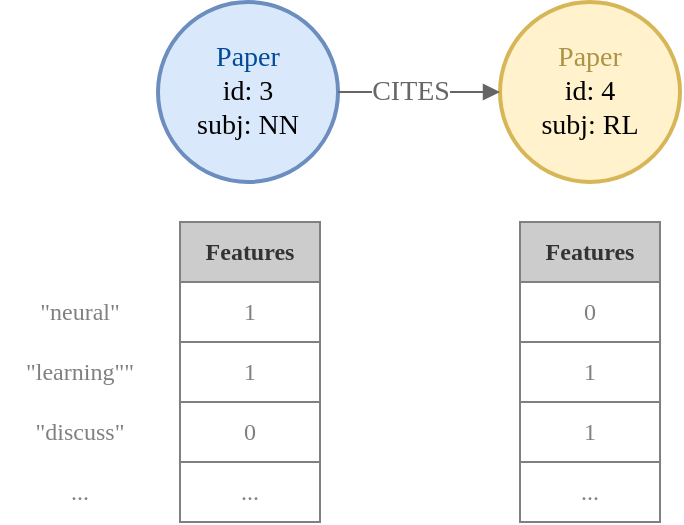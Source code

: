 <mxfile version="20.8.20" type="device"><diagram name="Page-1" id="BuaxsClsOTQ_9d8LPT4f"><mxGraphModel dx="1233" dy="-484" grid="1" gridSize="10" guides="1" tooltips="1" connect="1" arrows="1" fold="1" page="1" pageScale="1" pageWidth="827" pageHeight="1169" math="0" shadow="0"><root><mxCell id="0"/><mxCell id="1" parent="0"/><mxCell id="xPA3SyuB1qjcp-xjVhhO-1" value="&lt;font style=&quot;font-size: 14px;&quot; data-font-src=&quot;https://fonts.googleapis.com/css?family=Fira+Code&quot;&gt;&lt;font color=&quot;#004c99&quot;&gt;Paper&lt;br&gt;&lt;/font&gt;id: 3&lt;br&gt;subj: NN&lt;br&gt;&lt;/font&gt;" style="ellipse;whiteSpace=wrap;html=1;aspect=fixed;strokeWidth=2;shadow=0;fillColor=#dae8fc;strokeColor=#6c8ebf;fontFamily=Fira Code;fontSource=https%3A%2F%2Ffonts.googleapis.com%2Fcss%3Ffamily%3DFira%2BCode;" vertex="1" parent="1"><mxGeometry x="169" y="1260" width="90" height="90" as="geometry"/></mxCell><mxCell id="xPA3SyuB1qjcp-xjVhhO-2" value="&lt;font style=&quot;font-size: 14px;&quot; data-font-src=&quot;https://fonts.googleapis.com/css?family=Fira+Code&quot;&gt;&lt;font color=&quot;#ad9346&quot;&gt;Paper&lt;br&gt;&lt;/font&gt;id: 4&lt;br&gt;subj: RL&lt;br&gt;&lt;/font&gt;" style="ellipse;whiteSpace=wrap;html=1;aspect=fixed;strokeWidth=2;shadow=0;fillColor=#fff2cc;strokeColor=#d6b656;fontFamily=Fira Code;fontSource=https%3A%2F%2Ffonts.googleapis.com%2Fcss%3Ffamily%3DFira%2BCode;" vertex="1" parent="1"><mxGeometry x="340" y="1260" width="90" height="90" as="geometry"/></mxCell><mxCell id="xPA3SyuB1qjcp-xjVhhO-5" value="" style="endArrow=block;html=1;rounded=0;endFill=1;fontFamily=Fira Code;fontSource=https%3A%2F%2Ffonts.googleapis.com%2Fcss%3Ffamily%3DFira%2BCode;fontColor=#666666;strokeColor=#666666;exitX=1;exitY=0.5;exitDx=0;exitDy=0;entryX=0;entryY=0.5;entryDx=0;entryDy=0;" edge="1" parent="1" source="xPA3SyuB1qjcp-xjVhhO-1" target="xPA3SyuB1qjcp-xjVhhO-2"><mxGeometry width="50" height="50" relative="1" as="geometry"><mxPoint x="194" y="1360" as="sourcePoint"/><mxPoint x="389" y="1400" as="targetPoint"/></mxGeometry></mxCell><mxCell id="xPA3SyuB1qjcp-xjVhhO-6" value="&lt;font style=&quot;&quot; data-font-src=&quot;https://fonts.googleapis.com/css?family=Fira+Code&quot;&gt;&lt;font style=&quot;font-size: 14px;&quot;&gt;CITES&lt;/font&gt;&lt;br&gt;&lt;/font&gt;" style="edgeLabel;html=1;align=center;verticalAlign=middle;resizable=0;points=[];fontColor=#666666;fontFamily=Fira Code;fontSource=https%3A%2F%2Ffonts.googleapis.com%2Fcss%3Ffamily%3DFira%2BCode;labelPadding=0;noLabel=0;" vertex="1" connectable="0" parent="xPA3SyuB1qjcp-xjVhhO-5"><mxGeometry x="-0.108" y="-3" relative="1" as="geometry"><mxPoint y="-3" as="offset"/></mxGeometry></mxCell><mxCell id="xPA3SyuB1qjcp-xjVhhO-10" value="&lt;font color=&quot;#333333&quot;&gt;Features&lt;/font&gt;" style="swimlane;fontStyle=1;childLayout=stackLayout;horizontal=1;startSize=30;horizontalStack=0;resizeParent=1;resizeParentMax=0;resizeLast=0;collapsible=0;marginBottom=0;whiteSpace=wrap;html=1;fontFamily=Fira Code;fontSource=https%3A%2F%2Ffonts.googleapis.com%2Fcss%3Ffamily%3DFira%2BCode;swimlaneLine=1;fillColor=#CCCCCC;strokeColor=#808080;" vertex="1" parent="1"><mxGeometry x="180" y="1370" width="70" height="90" as="geometry"/></mxCell><mxCell id="xPA3SyuB1qjcp-xjVhhO-11" value="&lt;font color=&quot;#808080&quot;&gt;1&lt;/font&gt;" style="text;strokeColor=#808080;fillColor=none;align=center;verticalAlign=middle;spacingLeft=4;spacingRight=4;overflow=hidden;points=[[0,0.5],[1,0.5]];portConstraint=eastwest;rotatable=0;whiteSpace=wrap;html=1;fontFamily=Fira Code;fontColor=#6C8EBF;" vertex="1" parent="xPA3SyuB1qjcp-xjVhhO-10"><mxGeometry y="30" width="70" height="30" as="geometry"/></mxCell><mxCell id="xPA3SyuB1qjcp-xjVhhO-12" value="&lt;font color=&quot;#808080&quot;&gt;1&lt;/font&gt;" style="text;strokeColor=#808080;fillColor=none;align=center;verticalAlign=middle;spacingLeft=4;spacingRight=4;overflow=hidden;points=[[0,0.5],[1,0.5]];portConstraint=eastwest;rotatable=0;whiteSpace=wrap;html=1;fontFamily=Fira Code;fontColor=#6C8EBF;" vertex="1" parent="xPA3SyuB1qjcp-xjVhhO-10"><mxGeometry y="60" width="70" height="30" as="geometry"/></mxCell><mxCell id="xPA3SyuB1qjcp-xjVhhO-19" value="&lt;font color=&quot;#808080&quot;&gt;0&lt;/font&gt;" style="text;strokeColor=#808080;fillColor=none;align=center;verticalAlign=middle;spacingLeft=4;spacingRight=4;overflow=hidden;points=[[0,0.5],[1,0.5]];portConstraint=eastwest;rotatable=0;whiteSpace=wrap;html=1;fontFamily=Fira Code;fontColor=#6C8EBF;" vertex="1" parent="1"><mxGeometry x="180" y="1460" width="70" height="30" as="geometry"/></mxCell><mxCell id="xPA3SyuB1qjcp-xjVhhO-20" value="&lt;font color=&quot;#808080&quot;&gt;...&lt;/font&gt;" style="text;strokeColor=#808080;fillColor=none;align=center;verticalAlign=middle;spacingLeft=4;spacingRight=4;overflow=hidden;points=[[0,0.5],[1,0.5]];portConstraint=eastwest;rotatable=0;whiteSpace=wrap;html=1;fontFamily=Fira Code;fontColor=#6C8EBF;" vertex="1" parent="1"><mxGeometry x="180" y="1490" width="70" height="30" as="geometry"/></mxCell><mxCell id="xPA3SyuB1qjcp-xjVhhO-21" value="" style="group;strokeColor=none;fontColor=#808080;" vertex="1" connectable="0" parent="1"><mxGeometry x="90" y="1400" width="80" height="120" as="geometry"/></mxCell><mxCell id="xPA3SyuB1qjcp-xjVhhO-15" value="&lt;font style=&quot;font-weight: normal;&quot; color=&quot;#808080&quot;&gt;&quot;neural&quot;&lt;/font&gt;" style="swimlane;fontStyle=1;childLayout=stackLayout;horizontal=1;startSize=30;horizontalStack=0;resizeParent=1;resizeParentMax=0;resizeLast=0;collapsible=0;marginBottom=0;whiteSpace=wrap;html=1;fontFamily=Fira Code;fontSource=https%3A%2F%2Ffonts.googleapis.com%2Fcss%3Ffamily%3DFira%2BCode;swimlaneLine=1;fillColor=#FFFFFF;strokeColor=none;" vertex="1" parent="xPA3SyuB1qjcp-xjVhhO-21"><mxGeometry width="80" height="90" as="geometry"/></mxCell><mxCell id="xPA3SyuB1qjcp-xjVhhO-16" value="&lt;font color=&quot;#808080&quot;&gt;&quot;learning&quot;&quot;&lt;/font&gt;" style="text;strokeColor=none;fillColor=none;align=center;verticalAlign=middle;spacingLeft=4;spacingRight=4;overflow=hidden;points=[[0,0.5],[1,0.5]];portConstraint=eastwest;rotatable=0;whiteSpace=wrap;html=1;fontFamily=Fira Code;fontColor=#6C8EBF;" vertex="1" parent="xPA3SyuB1qjcp-xjVhhO-15"><mxGeometry y="30" width="80" height="30" as="geometry"/></mxCell><mxCell id="xPA3SyuB1qjcp-xjVhhO-17" value="&lt;font color=&quot;#808080&quot;&gt;&quot;discuss&quot;&lt;/font&gt;" style="text;strokeColor=none;fillColor=none;align=center;verticalAlign=middle;spacingLeft=4;spacingRight=4;overflow=hidden;points=[[0,0.5],[1,0.5]];portConstraint=eastwest;rotatable=0;whiteSpace=wrap;html=1;fontFamily=Fira Code;fontColor=#6C8EBF;" vertex="1" parent="xPA3SyuB1qjcp-xjVhhO-15"><mxGeometry y="60" width="80" height="30" as="geometry"/></mxCell><mxCell id="xPA3SyuB1qjcp-xjVhhO-18" value="&lt;font color=&quot;#808080&quot;&gt;...&lt;/font&gt;" style="text;strokeColor=none;fillColor=none;align=center;verticalAlign=middle;spacingLeft=4;spacingRight=4;overflow=hidden;points=[[0,0.5],[1,0.5]];portConstraint=eastwest;rotatable=0;whiteSpace=wrap;html=1;fontFamily=Fira Code;fontColor=#6C8EBF;" vertex="1" parent="xPA3SyuB1qjcp-xjVhhO-21"><mxGeometry y="90" width="80" height="30" as="geometry"/></mxCell><mxCell id="xPA3SyuB1qjcp-xjVhhO-22" value="&lt;font color=&quot;#333333&quot;&gt;Features&lt;/font&gt;" style="swimlane;fontStyle=1;childLayout=stackLayout;horizontal=1;startSize=30;horizontalStack=0;resizeParent=1;resizeParentMax=0;resizeLast=0;collapsible=0;marginBottom=0;whiteSpace=wrap;html=1;fontFamily=Fira Code;fontSource=https%3A%2F%2Ffonts.googleapis.com%2Fcss%3Ffamily%3DFira%2BCode;swimlaneLine=1;fillColor=#CCCCCC;strokeColor=#808080;" vertex="1" parent="1"><mxGeometry x="350" y="1370" width="70" height="90" as="geometry"/></mxCell><mxCell id="xPA3SyuB1qjcp-xjVhhO-23" value="&lt;font color=&quot;#808080&quot;&gt;0&lt;/font&gt;" style="text;strokeColor=#808080;fillColor=none;align=center;verticalAlign=middle;spacingLeft=4;spacingRight=4;overflow=hidden;points=[[0,0.5],[1,0.5]];portConstraint=eastwest;rotatable=0;whiteSpace=wrap;html=1;fontFamily=Fira Code;fontColor=#6C8EBF;" vertex="1" parent="xPA3SyuB1qjcp-xjVhhO-22"><mxGeometry y="30" width="70" height="30" as="geometry"/></mxCell><mxCell id="xPA3SyuB1qjcp-xjVhhO-24" value="&lt;font color=&quot;#808080&quot;&gt;1&lt;/font&gt;" style="text;strokeColor=#808080;fillColor=none;align=center;verticalAlign=middle;spacingLeft=4;spacingRight=4;overflow=hidden;points=[[0,0.5],[1,0.5]];portConstraint=eastwest;rotatable=0;whiteSpace=wrap;html=1;fontFamily=Fira Code;fontColor=#6C8EBF;" vertex="1" parent="xPA3SyuB1qjcp-xjVhhO-22"><mxGeometry y="60" width="70" height="30" as="geometry"/></mxCell><mxCell id="xPA3SyuB1qjcp-xjVhhO-25" value="&lt;font color=&quot;#808080&quot;&gt;1&lt;/font&gt;" style="text;strokeColor=#808080;fillColor=none;align=center;verticalAlign=middle;spacingLeft=4;spacingRight=4;overflow=hidden;points=[[0,0.5],[1,0.5]];portConstraint=eastwest;rotatable=0;whiteSpace=wrap;html=1;fontFamily=Fira Code;fontColor=#6C8EBF;" vertex="1" parent="1"><mxGeometry x="350" y="1460" width="70" height="30" as="geometry"/></mxCell><mxCell id="xPA3SyuB1qjcp-xjVhhO-26" value="&lt;font color=&quot;#808080&quot;&gt;...&lt;/font&gt;" style="text;strokeColor=#808080;fillColor=none;align=center;verticalAlign=middle;spacingLeft=4;spacingRight=4;overflow=hidden;points=[[0,0.5],[1,0.5]];portConstraint=eastwest;rotatable=0;whiteSpace=wrap;html=1;fontFamily=Fira Code;fontColor=#6C8EBF;" vertex="1" parent="1"><mxGeometry x="350" y="1490" width="70" height="30" as="geometry"/></mxCell></root></mxGraphModel></diagram></mxfile>